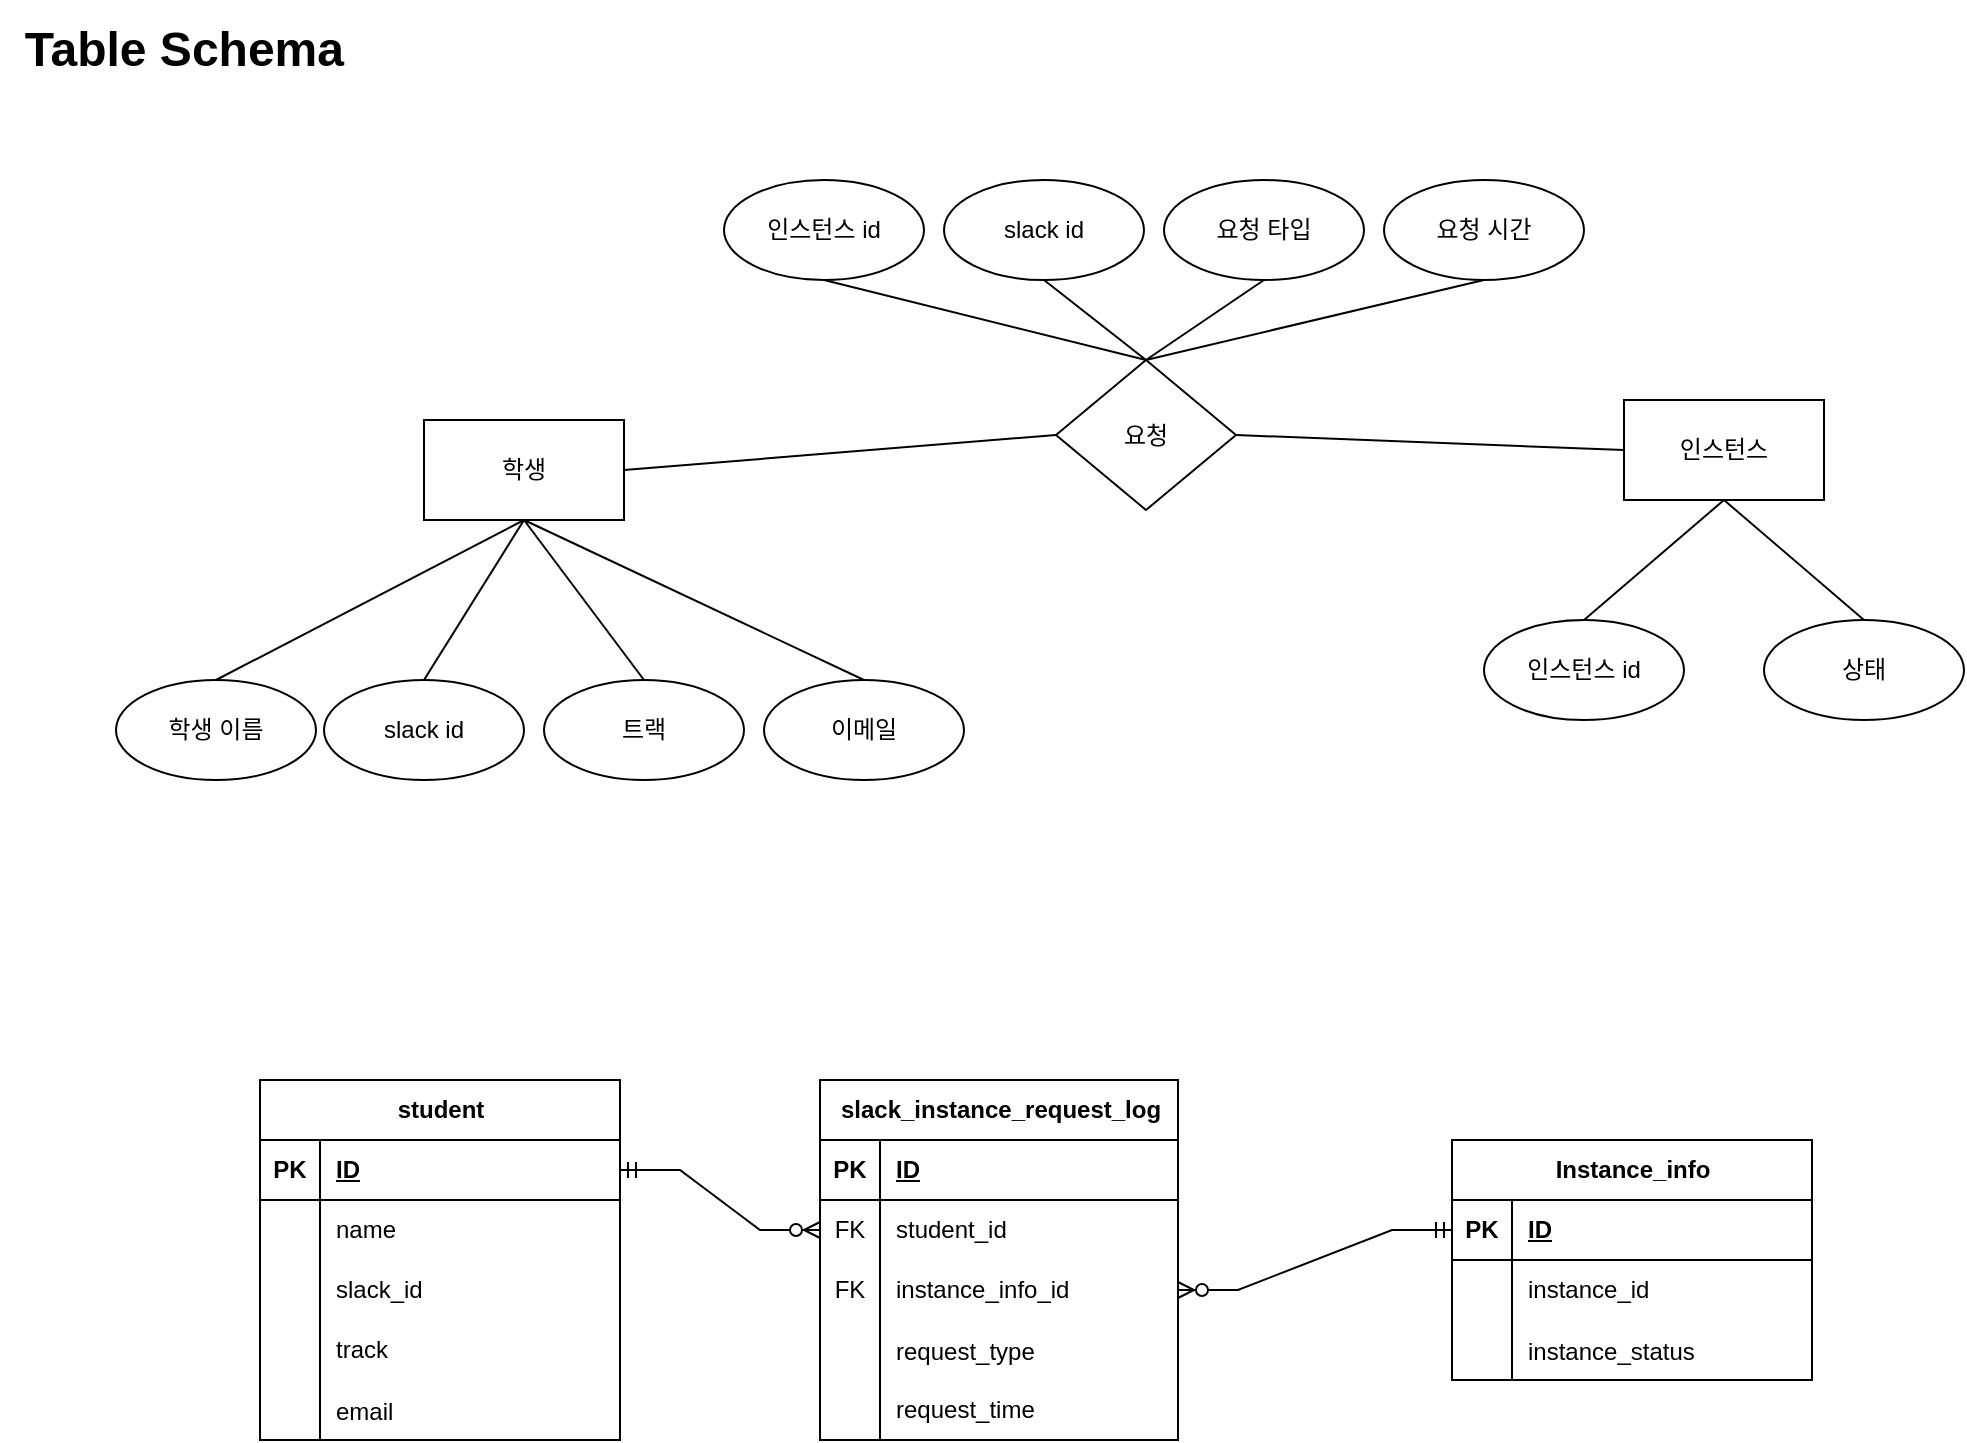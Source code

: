 <mxfile version="24.3.1" type="device">
  <diagram name="Page-1" id="2ca16b54-16f6-2749-3443-fa8db7711227">
    <mxGraphModel dx="2693" dy="2175" grid="1" gridSize="10" guides="1" tooltips="1" connect="1" arrows="1" fold="1" page="1" pageScale="1" pageWidth="1100" pageHeight="850" background="none" math="0" shadow="0">
      <root>
        <mxCell id="0" />
        <mxCell id="1" parent="0" />
        <mxCell id="YA9r-kYB9n0EnsaO0a9V-29" value="" style="shape=tableRow;horizontal=0;startSize=0;swimlaneHead=0;swimlaneBody=0;fillColor=none;collapsible=0;dropTarget=0;points=[[0,0.5],[1,0.5]];portConstraint=eastwest;top=0;left=0;right=0;bottom=0;labelBackgroundColor=none;" vertex="1" parent="1">
          <mxGeometry x="-900" y="-160" width="180" height="30" as="geometry" />
        </mxCell>
        <mxCell id="YA9r-kYB9n0EnsaO0a9V-2" value="student" style="shape=table;startSize=30;container=1;collapsible=1;childLayout=tableLayout;fixedRows=1;rowLines=0;fontStyle=1;align=center;resizeLast=1;html=1;labelBackgroundColor=none;flipV=0;flipH=0;" vertex="1" parent="1">
          <mxGeometry x="-940" y="-250" width="180" height="180" as="geometry" />
        </mxCell>
        <mxCell id="YA9r-kYB9n0EnsaO0a9V-3" value="" style="shape=tableRow;horizontal=0;startSize=0;swimlaneHead=0;swimlaneBody=0;fillColor=none;collapsible=0;dropTarget=0;points=[[0,0.5],[1,0.5]];portConstraint=eastwest;top=0;left=0;right=0;bottom=1;labelBackgroundColor=none;" vertex="1" parent="YA9r-kYB9n0EnsaO0a9V-2">
          <mxGeometry y="30" width="180" height="30" as="geometry" />
        </mxCell>
        <mxCell id="YA9r-kYB9n0EnsaO0a9V-4" value="PK" style="shape=partialRectangle;connectable=0;fillColor=none;top=0;left=0;bottom=0;right=0;fontStyle=1;overflow=hidden;whiteSpace=wrap;html=1;labelBackgroundColor=none;" vertex="1" parent="YA9r-kYB9n0EnsaO0a9V-3">
          <mxGeometry width="30" height="30" as="geometry">
            <mxRectangle width="30" height="30" as="alternateBounds" />
          </mxGeometry>
        </mxCell>
        <mxCell id="YA9r-kYB9n0EnsaO0a9V-5" value="ID" style="shape=partialRectangle;connectable=0;fillColor=none;top=0;left=0;bottom=0;right=0;align=left;spacingLeft=6;fontStyle=5;overflow=hidden;whiteSpace=wrap;html=1;labelBackgroundColor=none;" vertex="1" parent="YA9r-kYB9n0EnsaO0a9V-3">
          <mxGeometry x="30" width="150" height="30" as="geometry">
            <mxRectangle width="150" height="30" as="alternateBounds" />
          </mxGeometry>
        </mxCell>
        <mxCell id="YA9r-kYB9n0EnsaO0a9V-6" value="" style="shape=tableRow;horizontal=0;startSize=0;swimlaneHead=0;swimlaneBody=0;fillColor=none;collapsible=0;dropTarget=0;points=[[0,0.5],[1,0.5]];portConstraint=eastwest;top=0;left=0;right=0;bottom=0;labelBackgroundColor=none;" vertex="1" parent="YA9r-kYB9n0EnsaO0a9V-2">
          <mxGeometry y="60" width="180" height="30" as="geometry" />
        </mxCell>
        <mxCell id="YA9r-kYB9n0EnsaO0a9V-7" value="" style="shape=partialRectangle;connectable=0;fillColor=none;top=0;left=0;bottom=0;right=0;editable=1;overflow=hidden;whiteSpace=wrap;html=1;labelBackgroundColor=none;" vertex="1" parent="YA9r-kYB9n0EnsaO0a9V-6">
          <mxGeometry width="30" height="30" as="geometry">
            <mxRectangle width="30" height="30" as="alternateBounds" />
          </mxGeometry>
        </mxCell>
        <mxCell id="YA9r-kYB9n0EnsaO0a9V-8" value="name" style="shape=partialRectangle;connectable=0;fillColor=none;top=0;left=0;bottom=0;right=0;align=left;spacingLeft=6;overflow=hidden;whiteSpace=wrap;html=1;labelBackgroundColor=none;" vertex="1" parent="YA9r-kYB9n0EnsaO0a9V-6">
          <mxGeometry x="30" width="150" height="30" as="geometry">
            <mxRectangle width="150" height="30" as="alternateBounds" />
          </mxGeometry>
        </mxCell>
        <mxCell id="YA9r-kYB9n0EnsaO0a9V-9" value="" style="shape=tableRow;horizontal=0;startSize=0;swimlaneHead=0;swimlaneBody=0;fillColor=none;collapsible=0;dropTarget=0;points=[[0,0.5],[1,0.5]];portConstraint=eastwest;top=0;left=0;right=0;bottom=0;labelBackgroundColor=none;" vertex="1" parent="YA9r-kYB9n0EnsaO0a9V-2">
          <mxGeometry y="90" width="180" height="30" as="geometry" />
        </mxCell>
        <mxCell id="YA9r-kYB9n0EnsaO0a9V-10" value="" style="shape=partialRectangle;connectable=0;fillColor=none;top=0;left=0;bottom=0;right=0;editable=1;overflow=hidden;whiteSpace=wrap;html=1;labelBackgroundColor=none;" vertex="1" parent="YA9r-kYB9n0EnsaO0a9V-9">
          <mxGeometry width="30" height="30" as="geometry">
            <mxRectangle width="30" height="30" as="alternateBounds" />
          </mxGeometry>
        </mxCell>
        <mxCell id="YA9r-kYB9n0EnsaO0a9V-11" value="slack_id" style="shape=partialRectangle;connectable=0;fillColor=none;top=0;left=0;bottom=0;right=0;align=left;spacingLeft=6;overflow=hidden;whiteSpace=wrap;html=1;labelBackgroundColor=none;" vertex="1" parent="YA9r-kYB9n0EnsaO0a9V-9">
          <mxGeometry x="30" width="150" height="30" as="geometry">
            <mxRectangle width="150" height="30" as="alternateBounds" />
          </mxGeometry>
        </mxCell>
        <mxCell id="YA9r-kYB9n0EnsaO0a9V-12" value="" style="shape=tableRow;horizontal=0;startSize=0;swimlaneHead=0;swimlaneBody=0;fillColor=none;collapsible=0;dropTarget=0;points=[[0,0.5],[1,0.5]];portConstraint=eastwest;top=0;left=0;right=0;bottom=0;labelBackgroundColor=none;" vertex="1" parent="YA9r-kYB9n0EnsaO0a9V-2">
          <mxGeometry y="120" width="180" height="30" as="geometry" />
        </mxCell>
        <mxCell id="YA9r-kYB9n0EnsaO0a9V-13" value="" style="shape=partialRectangle;connectable=0;fillColor=none;top=0;left=0;bottom=0;right=0;editable=1;overflow=hidden;whiteSpace=wrap;html=1;labelBackgroundColor=none;" vertex="1" parent="YA9r-kYB9n0EnsaO0a9V-12">
          <mxGeometry width="30" height="30" as="geometry">
            <mxRectangle width="30" height="30" as="alternateBounds" />
          </mxGeometry>
        </mxCell>
        <mxCell id="YA9r-kYB9n0EnsaO0a9V-14" value="track" style="shape=partialRectangle;connectable=0;fillColor=none;top=0;left=0;bottom=0;right=0;align=left;spacingLeft=6;overflow=hidden;whiteSpace=wrap;html=1;labelBackgroundColor=none;" vertex="1" parent="YA9r-kYB9n0EnsaO0a9V-12">
          <mxGeometry x="30" width="150" height="30" as="geometry">
            <mxRectangle width="150" height="30" as="alternateBounds" />
          </mxGeometry>
        </mxCell>
        <mxCell id="YA9r-kYB9n0EnsaO0a9V-107" value="" style="shape=tableRow;horizontal=0;startSize=0;swimlaneHead=0;swimlaneBody=0;fillColor=none;collapsible=0;dropTarget=0;points=[[0,0.5],[1,0.5]];portConstraint=eastwest;top=0;left=0;right=0;bottom=0;" vertex="1" parent="YA9r-kYB9n0EnsaO0a9V-2">
          <mxGeometry y="150" width="180" height="30" as="geometry" />
        </mxCell>
        <mxCell id="YA9r-kYB9n0EnsaO0a9V-108" value="" style="shape=partialRectangle;connectable=0;fillColor=none;top=0;left=0;bottom=0;right=0;editable=1;overflow=hidden;" vertex="1" parent="YA9r-kYB9n0EnsaO0a9V-107">
          <mxGeometry width="30" height="30" as="geometry">
            <mxRectangle width="30" height="30" as="alternateBounds" />
          </mxGeometry>
        </mxCell>
        <mxCell id="YA9r-kYB9n0EnsaO0a9V-109" value="email" style="shape=partialRectangle;connectable=0;fillColor=none;top=0;left=0;bottom=0;right=0;align=left;spacingLeft=6;overflow=hidden;" vertex="1" parent="YA9r-kYB9n0EnsaO0a9V-107">
          <mxGeometry x="30" width="150" height="30" as="geometry">
            <mxRectangle width="150" height="30" as="alternateBounds" />
          </mxGeometry>
        </mxCell>
        <mxCell id="YA9r-kYB9n0EnsaO0a9V-110" value="Instance_info" style="shape=table;startSize=30;container=1;collapsible=1;childLayout=tableLayout;fixedRows=1;rowLines=0;fontStyle=1;align=center;resizeLast=1;html=1;" vertex="1" parent="1">
          <mxGeometry x="-344" y="-220" width="180" height="120" as="geometry" />
        </mxCell>
        <mxCell id="YA9r-kYB9n0EnsaO0a9V-111" value="" style="shape=tableRow;horizontal=0;startSize=0;swimlaneHead=0;swimlaneBody=0;fillColor=none;collapsible=0;dropTarget=0;points=[[0,0.5],[1,0.5]];portConstraint=eastwest;top=0;left=0;right=0;bottom=1;" vertex="1" parent="YA9r-kYB9n0EnsaO0a9V-110">
          <mxGeometry y="30" width="180" height="30" as="geometry" />
        </mxCell>
        <mxCell id="YA9r-kYB9n0EnsaO0a9V-112" value="PK" style="shape=partialRectangle;connectable=0;fillColor=none;top=0;left=0;bottom=0;right=0;fontStyle=1;overflow=hidden;whiteSpace=wrap;html=1;" vertex="1" parent="YA9r-kYB9n0EnsaO0a9V-111">
          <mxGeometry width="30" height="30" as="geometry">
            <mxRectangle width="30" height="30" as="alternateBounds" />
          </mxGeometry>
        </mxCell>
        <mxCell id="YA9r-kYB9n0EnsaO0a9V-113" value="ID" style="shape=partialRectangle;connectable=0;fillColor=none;top=0;left=0;bottom=0;right=0;align=left;spacingLeft=6;fontStyle=5;overflow=hidden;whiteSpace=wrap;html=1;" vertex="1" parent="YA9r-kYB9n0EnsaO0a9V-111">
          <mxGeometry x="30" width="150" height="30" as="geometry">
            <mxRectangle width="150" height="30" as="alternateBounds" />
          </mxGeometry>
        </mxCell>
        <mxCell id="YA9r-kYB9n0EnsaO0a9V-114" value="" style="shape=tableRow;horizontal=0;startSize=0;swimlaneHead=0;swimlaneBody=0;fillColor=none;collapsible=0;dropTarget=0;points=[[0,0.5],[1,0.5]];portConstraint=eastwest;top=0;left=0;right=0;bottom=0;" vertex="1" parent="YA9r-kYB9n0EnsaO0a9V-110">
          <mxGeometry y="60" width="180" height="30" as="geometry" />
        </mxCell>
        <mxCell id="YA9r-kYB9n0EnsaO0a9V-115" value="" style="shape=partialRectangle;connectable=0;fillColor=none;top=0;left=0;bottom=0;right=0;editable=1;overflow=hidden;whiteSpace=wrap;html=1;" vertex="1" parent="YA9r-kYB9n0EnsaO0a9V-114">
          <mxGeometry width="30" height="30" as="geometry">
            <mxRectangle width="30" height="30" as="alternateBounds" />
          </mxGeometry>
        </mxCell>
        <mxCell id="YA9r-kYB9n0EnsaO0a9V-116" value="instance_id" style="shape=partialRectangle;connectable=0;fillColor=none;top=0;left=0;bottom=0;right=0;align=left;spacingLeft=6;overflow=hidden;whiteSpace=wrap;html=1;" vertex="1" parent="YA9r-kYB9n0EnsaO0a9V-114">
          <mxGeometry x="30" width="150" height="30" as="geometry">
            <mxRectangle width="150" height="30" as="alternateBounds" />
          </mxGeometry>
        </mxCell>
        <mxCell id="YA9r-kYB9n0EnsaO0a9V-123" value="" style="shape=tableRow;horizontal=0;startSize=0;swimlaneHead=0;swimlaneBody=0;fillColor=none;collapsible=0;dropTarget=0;points=[[0,0.5],[1,0.5]];portConstraint=eastwest;top=0;left=0;right=0;bottom=0;" vertex="1" parent="YA9r-kYB9n0EnsaO0a9V-110">
          <mxGeometry y="90" width="180" height="30" as="geometry" />
        </mxCell>
        <mxCell id="YA9r-kYB9n0EnsaO0a9V-124" value="" style="shape=partialRectangle;connectable=0;fillColor=none;top=0;left=0;bottom=0;right=0;editable=1;overflow=hidden;" vertex="1" parent="YA9r-kYB9n0EnsaO0a9V-123">
          <mxGeometry width="30" height="30" as="geometry">
            <mxRectangle width="30" height="30" as="alternateBounds" />
          </mxGeometry>
        </mxCell>
        <mxCell id="YA9r-kYB9n0EnsaO0a9V-125" value="instance_status" style="shape=partialRectangle;connectable=0;fillColor=none;top=0;left=0;bottom=0;right=0;align=left;spacingLeft=6;overflow=hidden;" vertex="1" parent="YA9r-kYB9n0EnsaO0a9V-123">
          <mxGeometry x="30" width="150" height="30" as="geometry">
            <mxRectangle width="150" height="30" as="alternateBounds" />
          </mxGeometry>
        </mxCell>
        <mxCell id="YA9r-kYB9n0EnsaO0a9V-126" value="slack_instance_request_log" style="shape=table;startSize=30;container=1;collapsible=1;childLayout=tableLayout;fixedRows=1;rowLines=0;fontStyle=1;align=center;resizeLast=1;html=1;" vertex="1" parent="1">
          <mxGeometry x="-660" y="-250" width="179" height="180" as="geometry" />
        </mxCell>
        <mxCell id="YA9r-kYB9n0EnsaO0a9V-127" value="" style="shape=tableRow;horizontal=0;startSize=0;swimlaneHead=0;swimlaneBody=0;fillColor=none;collapsible=0;dropTarget=0;points=[[0,0.5],[1,0.5]];portConstraint=eastwest;top=0;left=0;right=0;bottom=1;" vertex="1" parent="YA9r-kYB9n0EnsaO0a9V-126">
          <mxGeometry y="30" width="179" height="30" as="geometry" />
        </mxCell>
        <mxCell id="YA9r-kYB9n0EnsaO0a9V-128" value="PK" style="shape=partialRectangle;connectable=0;fillColor=none;top=0;left=0;bottom=0;right=0;fontStyle=1;overflow=hidden;whiteSpace=wrap;html=1;" vertex="1" parent="YA9r-kYB9n0EnsaO0a9V-127">
          <mxGeometry width="30" height="30" as="geometry">
            <mxRectangle width="30" height="30" as="alternateBounds" />
          </mxGeometry>
        </mxCell>
        <mxCell id="YA9r-kYB9n0EnsaO0a9V-129" value="ID" style="shape=partialRectangle;connectable=0;fillColor=none;top=0;left=0;bottom=0;right=0;align=left;spacingLeft=6;fontStyle=5;overflow=hidden;whiteSpace=wrap;html=1;" vertex="1" parent="YA9r-kYB9n0EnsaO0a9V-127">
          <mxGeometry x="30" width="149" height="30" as="geometry">
            <mxRectangle width="149" height="30" as="alternateBounds" />
          </mxGeometry>
        </mxCell>
        <mxCell id="YA9r-kYB9n0EnsaO0a9V-130" value="" style="shape=tableRow;horizontal=0;startSize=0;swimlaneHead=0;swimlaneBody=0;fillColor=none;collapsible=0;dropTarget=0;points=[[0,0.5],[1,0.5]];portConstraint=eastwest;top=0;left=0;right=0;bottom=0;" vertex="1" parent="YA9r-kYB9n0EnsaO0a9V-126">
          <mxGeometry y="60" width="179" height="30" as="geometry" />
        </mxCell>
        <mxCell id="YA9r-kYB9n0EnsaO0a9V-131" value="FK" style="shape=partialRectangle;connectable=0;fillColor=none;top=0;left=0;bottom=0;right=0;editable=1;overflow=hidden;whiteSpace=wrap;html=1;" vertex="1" parent="YA9r-kYB9n0EnsaO0a9V-130">
          <mxGeometry width="30" height="30" as="geometry">
            <mxRectangle width="30" height="30" as="alternateBounds" />
          </mxGeometry>
        </mxCell>
        <mxCell id="YA9r-kYB9n0EnsaO0a9V-132" value="student_id" style="shape=partialRectangle;connectable=0;fillColor=none;top=0;left=0;bottom=0;right=0;align=left;spacingLeft=6;overflow=hidden;whiteSpace=wrap;html=1;" vertex="1" parent="YA9r-kYB9n0EnsaO0a9V-130">
          <mxGeometry x="30" width="149" height="30" as="geometry">
            <mxRectangle width="149" height="30" as="alternateBounds" />
          </mxGeometry>
        </mxCell>
        <mxCell id="YA9r-kYB9n0EnsaO0a9V-133" value="" style="shape=tableRow;horizontal=0;startSize=0;swimlaneHead=0;swimlaneBody=0;fillColor=none;collapsible=0;dropTarget=0;points=[[0,0.5],[1,0.5]];portConstraint=eastwest;top=0;left=0;right=0;bottom=0;" vertex="1" parent="YA9r-kYB9n0EnsaO0a9V-126">
          <mxGeometry y="90" width="179" height="30" as="geometry" />
        </mxCell>
        <mxCell id="YA9r-kYB9n0EnsaO0a9V-134" value="FK" style="shape=partialRectangle;connectable=0;fillColor=none;top=0;left=0;bottom=0;right=0;editable=1;overflow=hidden;whiteSpace=wrap;html=1;" vertex="1" parent="YA9r-kYB9n0EnsaO0a9V-133">
          <mxGeometry width="30" height="30" as="geometry">
            <mxRectangle width="30" height="30" as="alternateBounds" />
          </mxGeometry>
        </mxCell>
        <mxCell id="YA9r-kYB9n0EnsaO0a9V-135" value="instance_info_id" style="shape=partialRectangle;connectable=0;fillColor=none;top=0;left=0;bottom=0;right=0;align=left;spacingLeft=6;overflow=hidden;whiteSpace=wrap;html=1;" vertex="1" parent="YA9r-kYB9n0EnsaO0a9V-133">
          <mxGeometry x="30" width="149" height="30" as="geometry">
            <mxRectangle width="149" height="30" as="alternateBounds" />
          </mxGeometry>
        </mxCell>
        <mxCell id="YA9r-kYB9n0EnsaO0a9V-139" value="" style="shape=tableRow;horizontal=0;startSize=0;swimlaneHead=0;swimlaneBody=0;fillColor=none;collapsible=0;dropTarget=0;points=[[0,0.5],[1,0.5]];portConstraint=eastwest;top=0;left=0;right=0;bottom=0;" vertex="1" parent="YA9r-kYB9n0EnsaO0a9V-126">
          <mxGeometry y="120" width="179" height="30" as="geometry" />
        </mxCell>
        <mxCell id="YA9r-kYB9n0EnsaO0a9V-140" value="" style="shape=partialRectangle;connectable=0;fillColor=none;top=0;left=0;bottom=0;right=0;editable=1;overflow=hidden;" vertex="1" parent="YA9r-kYB9n0EnsaO0a9V-139">
          <mxGeometry width="30" height="30" as="geometry">
            <mxRectangle width="30" height="30" as="alternateBounds" />
          </mxGeometry>
        </mxCell>
        <mxCell id="YA9r-kYB9n0EnsaO0a9V-141" value="request_type" style="shape=partialRectangle;connectable=0;fillColor=none;top=0;left=0;bottom=0;right=0;align=left;spacingLeft=6;overflow=hidden;" vertex="1" parent="YA9r-kYB9n0EnsaO0a9V-139">
          <mxGeometry x="30" width="149" height="30" as="geometry">
            <mxRectangle width="149" height="30" as="alternateBounds" />
          </mxGeometry>
        </mxCell>
        <mxCell id="YA9r-kYB9n0EnsaO0a9V-136" value="" style="shape=tableRow;horizontal=0;startSize=0;swimlaneHead=0;swimlaneBody=0;fillColor=none;collapsible=0;dropTarget=0;points=[[0,0.5],[1,0.5]];portConstraint=eastwest;top=0;left=0;right=0;bottom=0;" vertex="1" parent="YA9r-kYB9n0EnsaO0a9V-126">
          <mxGeometry y="150" width="179" height="30" as="geometry" />
        </mxCell>
        <mxCell id="YA9r-kYB9n0EnsaO0a9V-137" value="" style="shape=partialRectangle;connectable=0;fillColor=none;top=0;left=0;bottom=0;right=0;editable=1;overflow=hidden;whiteSpace=wrap;html=1;" vertex="1" parent="YA9r-kYB9n0EnsaO0a9V-136">
          <mxGeometry width="30" height="30" as="geometry">
            <mxRectangle width="30" height="30" as="alternateBounds" />
          </mxGeometry>
        </mxCell>
        <mxCell id="YA9r-kYB9n0EnsaO0a9V-138" value="request_time" style="shape=partialRectangle;connectable=0;fillColor=none;top=0;left=0;bottom=0;right=0;align=left;spacingLeft=6;overflow=hidden;whiteSpace=wrap;html=1;" vertex="1" parent="YA9r-kYB9n0EnsaO0a9V-136">
          <mxGeometry x="30" width="149" height="30" as="geometry">
            <mxRectangle width="149" height="30" as="alternateBounds" />
          </mxGeometry>
        </mxCell>
        <mxCell id="YA9r-kYB9n0EnsaO0a9V-331" value="Table Schema&amp;nbsp;" style="text;strokeColor=none;fillColor=none;html=1;fontSize=24;fontStyle=1;verticalAlign=middle;align=center;" vertex="1" parent="1">
          <mxGeometry x="-1070" y="-790" width="190" height="50" as="geometry" />
        </mxCell>
        <mxCell id="YA9r-kYB9n0EnsaO0a9V-356" value="학생" style="html=1;dashed=0;whiteSpace=wrap;" vertex="1" parent="1">
          <mxGeometry x="-858" y="-580" width="100" height="50" as="geometry" />
        </mxCell>
        <mxCell id="YA9r-kYB9n0EnsaO0a9V-357" value="학생 이름" style="shape=ellipse;html=1;dashed=0;whiteSpace=wrap;perimeter=ellipsePerimeter;" vertex="1" parent="1">
          <mxGeometry x="-1012" y="-450" width="100" height="50" as="geometry" />
        </mxCell>
        <mxCell id="YA9r-kYB9n0EnsaO0a9V-358" value="slack id" style="shape=ellipse;html=1;dashed=0;whiteSpace=wrap;perimeter=ellipsePerimeter;" vertex="1" parent="1">
          <mxGeometry x="-908" y="-450" width="100" height="50" as="geometry" />
        </mxCell>
        <mxCell id="YA9r-kYB9n0EnsaO0a9V-359" value="트랙" style="shape=ellipse;html=1;dashed=0;whiteSpace=wrap;perimeter=ellipsePerimeter;" vertex="1" parent="1">
          <mxGeometry x="-798" y="-450" width="100" height="50" as="geometry" />
        </mxCell>
        <mxCell id="YA9r-kYB9n0EnsaO0a9V-360" value="이메일" style="shape=ellipse;html=1;dashed=0;whiteSpace=wrap;perimeter=ellipsePerimeter;" vertex="1" parent="1">
          <mxGeometry x="-688" y="-450" width="100" height="50" as="geometry" />
        </mxCell>
        <mxCell id="YA9r-kYB9n0EnsaO0a9V-361" value="인스턴스" style="html=1;dashed=0;whiteSpace=wrap;" vertex="1" parent="1">
          <mxGeometry x="-258" y="-590" width="100" height="50" as="geometry" />
        </mxCell>
        <mxCell id="YA9r-kYB9n0EnsaO0a9V-362" value="인스턴스 id" style="shape=ellipse;html=1;dashed=0;whiteSpace=wrap;perimeter=ellipsePerimeter;" vertex="1" parent="1">
          <mxGeometry x="-328" y="-480" width="100" height="50" as="geometry" />
        </mxCell>
        <mxCell id="YA9r-kYB9n0EnsaO0a9V-363" value="상태" style="shape=ellipse;html=1;dashed=0;whiteSpace=wrap;perimeter=ellipsePerimeter;" vertex="1" parent="1">
          <mxGeometry x="-188" y="-480" width="100" height="50" as="geometry" />
        </mxCell>
        <mxCell id="YA9r-kYB9n0EnsaO0a9V-364" value="요청" style="shape=rhombus;html=1;dashed=0;whiteSpace=wrap;perimeter=rhombusPerimeter;" vertex="1" parent="1">
          <mxGeometry x="-542" y="-610" width="90" height="75" as="geometry" />
        </mxCell>
        <mxCell id="YA9r-kYB9n0EnsaO0a9V-365" value="인스턴스 id" style="shape=ellipse;html=1;dashed=0;whiteSpace=wrap;perimeter=ellipsePerimeter;" vertex="1" parent="1">
          <mxGeometry x="-708" y="-700" width="100" height="50" as="geometry" />
        </mxCell>
        <mxCell id="YA9r-kYB9n0EnsaO0a9V-366" value="slack id" style="shape=ellipse;html=1;dashed=0;whiteSpace=wrap;perimeter=ellipsePerimeter;" vertex="1" parent="1">
          <mxGeometry x="-598" y="-700" width="100" height="50" as="geometry" />
        </mxCell>
        <mxCell id="YA9r-kYB9n0EnsaO0a9V-367" value="요청 시간" style="shape=ellipse;html=1;dashed=0;whiteSpace=wrap;perimeter=ellipsePerimeter;" vertex="1" parent="1">
          <mxGeometry x="-378" y="-700" width="100" height="50" as="geometry" />
        </mxCell>
        <mxCell id="YA9r-kYB9n0EnsaO0a9V-368" value="요청 타입" style="shape=ellipse;html=1;dashed=0;whiteSpace=wrap;perimeter=ellipsePerimeter;" vertex="1" parent="1">
          <mxGeometry x="-488" y="-700" width="100" height="50" as="geometry" />
        </mxCell>
        <mxCell id="YA9r-kYB9n0EnsaO0a9V-371" value="" style="endArrow=none;html=1;rounded=0;entryX=0.5;entryY=1;entryDx=0;entryDy=0;exitX=0.5;exitY=0;exitDx=0;exitDy=0;" edge="1" parent="1" source="YA9r-kYB9n0EnsaO0a9V-357" target="YA9r-kYB9n0EnsaO0a9V-356">
          <mxGeometry width="50" height="50" relative="1" as="geometry">
            <mxPoint x="-508" y="-360" as="sourcePoint" />
            <mxPoint x="-458" y="-410" as="targetPoint" />
          </mxGeometry>
        </mxCell>
        <mxCell id="YA9r-kYB9n0EnsaO0a9V-372" value="" style="endArrow=none;html=1;rounded=0;entryX=0.5;entryY=1;entryDx=0;entryDy=0;exitX=0.5;exitY=0;exitDx=0;exitDy=0;" edge="1" parent="1" source="YA9r-kYB9n0EnsaO0a9V-358" target="YA9r-kYB9n0EnsaO0a9V-356">
          <mxGeometry width="50" height="50" relative="1" as="geometry">
            <mxPoint x="-952" y="-440" as="sourcePoint" />
            <mxPoint x="-798" y="-520" as="targetPoint" />
          </mxGeometry>
        </mxCell>
        <mxCell id="YA9r-kYB9n0EnsaO0a9V-373" value="" style="endArrow=none;html=1;rounded=0;entryX=0.5;entryY=1;entryDx=0;entryDy=0;exitX=0.5;exitY=0;exitDx=0;exitDy=0;" edge="1" parent="1" source="YA9r-kYB9n0EnsaO0a9V-359" target="YA9r-kYB9n0EnsaO0a9V-356">
          <mxGeometry width="50" height="50" relative="1" as="geometry">
            <mxPoint x="-942" y="-430" as="sourcePoint" />
            <mxPoint x="-788" y="-510" as="targetPoint" />
          </mxGeometry>
        </mxCell>
        <mxCell id="YA9r-kYB9n0EnsaO0a9V-374" value="" style="endArrow=none;html=1;rounded=0;entryX=0.5;entryY=1;entryDx=0;entryDy=0;exitX=0.5;exitY=0;exitDx=0;exitDy=0;" edge="1" parent="1" source="YA9r-kYB9n0EnsaO0a9V-360" target="YA9r-kYB9n0EnsaO0a9V-356">
          <mxGeometry width="50" height="50" relative="1" as="geometry">
            <mxPoint x="-932" y="-420" as="sourcePoint" />
            <mxPoint x="-778" y="-500" as="targetPoint" />
          </mxGeometry>
        </mxCell>
        <mxCell id="YA9r-kYB9n0EnsaO0a9V-376" value="" style="endArrow=none;html=1;rounded=0;entryX=1;entryY=0.5;entryDx=0;entryDy=0;exitX=0;exitY=0.5;exitDx=0;exitDy=0;" edge="1" parent="1" source="YA9r-kYB9n0EnsaO0a9V-364" target="YA9r-kYB9n0EnsaO0a9V-356">
          <mxGeometry width="50" height="50" relative="1" as="geometry">
            <mxPoint x="-628" y="-440" as="sourcePoint" />
            <mxPoint x="-798" y="-520" as="targetPoint" />
          </mxGeometry>
        </mxCell>
        <mxCell id="YA9r-kYB9n0EnsaO0a9V-377" value="" style="endArrow=none;html=1;rounded=0;entryX=1;entryY=0.5;entryDx=0;entryDy=0;exitX=0;exitY=0.5;exitDx=0;exitDy=0;" edge="1" parent="1" source="YA9r-kYB9n0EnsaO0a9V-361" target="YA9r-kYB9n0EnsaO0a9V-364">
          <mxGeometry width="50" height="50" relative="1" as="geometry">
            <mxPoint x="-618" y="-430" as="sourcePoint" />
            <mxPoint x="-788" y="-510" as="targetPoint" />
          </mxGeometry>
        </mxCell>
        <mxCell id="YA9r-kYB9n0EnsaO0a9V-378" value="" style="endArrow=none;html=1;rounded=0;entryX=0.5;entryY=1;entryDx=0;entryDy=0;exitX=0.5;exitY=0;exitDx=0;exitDy=0;" edge="1" parent="1" source="YA9r-kYB9n0EnsaO0a9V-364" target="YA9r-kYB9n0EnsaO0a9V-365">
          <mxGeometry width="50" height="50" relative="1" as="geometry">
            <mxPoint x="-844" y="-440" as="sourcePoint" />
            <mxPoint x="-904" y="-520" as="targetPoint" />
          </mxGeometry>
        </mxCell>
        <mxCell id="YA9r-kYB9n0EnsaO0a9V-379" value="" style="endArrow=none;html=1;rounded=0;entryX=0.5;entryY=1;entryDx=0;entryDy=0;exitX=0.5;exitY=0;exitDx=0;exitDy=0;" edge="1" parent="1" source="YA9r-kYB9n0EnsaO0a9V-364" target="YA9r-kYB9n0EnsaO0a9V-366">
          <mxGeometry width="50" height="50" relative="1" as="geometry">
            <mxPoint x="-834" y="-430" as="sourcePoint" />
            <mxPoint x="-894" y="-510" as="targetPoint" />
          </mxGeometry>
        </mxCell>
        <mxCell id="YA9r-kYB9n0EnsaO0a9V-380" value="" style="endArrow=none;html=1;rounded=0;entryX=0.5;entryY=1;entryDx=0;entryDy=0;exitX=0.5;exitY=0;exitDx=0;exitDy=0;" edge="1" parent="1" source="YA9r-kYB9n0EnsaO0a9V-364" target="YA9r-kYB9n0EnsaO0a9V-368">
          <mxGeometry width="50" height="50" relative="1" as="geometry">
            <mxPoint x="-487" y="-600" as="sourcePoint" />
            <mxPoint x="-538" y="-640" as="targetPoint" />
          </mxGeometry>
        </mxCell>
        <mxCell id="YA9r-kYB9n0EnsaO0a9V-381" value="" style="endArrow=none;html=1;rounded=0;entryX=0.5;entryY=1;entryDx=0;entryDy=0;exitX=0.5;exitY=0;exitDx=0;exitDy=0;" edge="1" parent="1" source="YA9r-kYB9n0EnsaO0a9V-364" target="YA9r-kYB9n0EnsaO0a9V-367">
          <mxGeometry width="50" height="50" relative="1" as="geometry">
            <mxPoint x="-477" y="-590" as="sourcePoint" />
            <mxPoint x="-528" y="-630" as="targetPoint" />
          </mxGeometry>
        </mxCell>
        <mxCell id="YA9r-kYB9n0EnsaO0a9V-382" value="&lt;span style=&quot;color: rgba(0, 0, 0, 0); font-family: monospace; font-size: 0px; text-align: start; background-color: rgb(251, 251, 251);&quot;&gt;%3CmxGraphModel%3E%3Croot%3E%3CmxCell%20id%3D%220%22%2F%3E%3CmxCell%20id%3D%221%22%20parent%3D%220%22%2F%3E%3CmxCell%20id%3D%222%22%20value%3D%22%22%20style%3D%22endArrow%3Dnone%3Bhtml%3D1%3Brounded%3D0%3BentryX%3D0.5%3BentryY%3D1%3BentryDx%3D0%3BentryDy%3D0%3BexitX%3D0.5%3BexitY%3D0%3BexitDx%3D0%3BexitDy%3D0%3B%22%20edge%3D%221%22%20parent%3D%221%22%3E%3CmxGeometry%20width%3D%2250%22%20height%3D%2250%22%20relative%3D%221%22%20as%3D%22geometry%22%3E%3CmxPoint%20x%3D%22527%22%20y%3D%22-510%22%20as%3D%22sourcePoint%22%2F%3E%3CmxPoint%20x%3D%22476%22%20y%3D%22-550%22%20as%3D%22targetPoint%22%2F%3E%3C%2FmxGeometry%3E%3C%2FmxCell%3E%3C%2Froot%3E%3C%2FmxGraphModel%3E&lt;/span&gt;" style="endArrow=none;html=1;rounded=0;entryX=0.5;entryY=1;entryDx=0;entryDy=0;exitX=0.5;exitY=0;exitDx=0;exitDy=0;" edge="1" parent="1" source="YA9r-kYB9n0EnsaO0a9V-362" target="YA9r-kYB9n0EnsaO0a9V-361">
          <mxGeometry width="50" height="50" relative="1" as="geometry">
            <mxPoint x="-541" y="-590" as="sourcePoint" />
            <mxPoint x="-592" y="-630" as="targetPoint" />
          </mxGeometry>
        </mxCell>
        <mxCell id="YA9r-kYB9n0EnsaO0a9V-383" value="&lt;span style=&quot;color: rgba(0, 0, 0, 0); font-family: monospace; font-size: 0px; text-align: start; background-color: rgb(251, 251, 251);&quot;&gt;%3CmxGraphModel%3E%3Croot%3E%3CmxCell%20id%3D%220%22%2F%3E%3CmxCell%20id%3D%221%22%20parent%3D%220%22%2F%3E%3CmxCell%20id%3D%222%22%20value%3D%22%22%20style%3D%22endArrow%3Dnone%3Bhtml%3D1%3Brounded%3D0%3BentryX%3D0.5%3BentryY%3D1%3BentryDx%3D0%3BentryDy%3D0%3BexitX%3D0.5%3BexitY%3D0%3BexitDx%3D0%3BexitDy%3D0%3B%22%20edge%3D%221%22%20parent%3D%221%22%3E%3CmxGeometry%20width%3D%2250%22%20height%3D%2250%22%20relative%3D%221%22%20as%3D%22geometry%22%3E%3CmxPoint%20x%3D%22527%22%20y%3D%22-510%22%20as%3D%22sourcePoint%22%2F%3E%3CmxPoint%20x%3D%22476%22%20y%3D%22-550%22%20as%3D%22targetPoint%22%2F%3E%3C%2FmxGeometry%3E%3C%2FmxCell%3E%3C%2Froot%3E%3C%2FmxGraphModel%3E&lt;/span&gt;" style="endArrow=none;html=1;rounded=0;entryX=0.5;entryY=1;entryDx=0;entryDy=0;exitX=0.5;exitY=0;exitDx=0;exitDy=0;" edge="1" parent="1" source="YA9r-kYB9n0EnsaO0a9V-363" target="YA9r-kYB9n0EnsaO0a9V-361">
          <mxGeometry width="50" height="50" relative="1" as="geometry">
            <mxPoint x="-268" y="-470" as="sourcePoint" />
            <mxPoint x="-198" y="-530" as="targetPoint" />
          </mxGeometry>
        </mxCell>
        <mxCell id="YA9r-kYB9n0EnsaO0a9V-385" value="" style="edgeStyle=entityRelationEdgeStyle;fontSize=12;html=1;endArrow=ERzeroToMany;startArrow=ERmandOne;rounded=0;exitX=1;exitY=0.5;exitDx=0;exitDy=0;entryX=0;entryY=0.5;entryDx=0;entryDy=0;" edge="1" parent="1" source="YA9r-kYB9n0EnsaO0a9V-3" target="YA9r-kYB9n0EnsaO0a9V-130">
          <mxGeometry width="100" height="100" relative="1" as="geometry">
            <mxPoint x="-410" y="-270" as="sourcePoint" />
            <mxPoint x="-310" y="-370" as="targetPoint" />
          </mxGeometry>
        </mxCell>
        <mxCell id="YA9r-kYB9n0EnsaO0a9V-386" value="" style="edgeStyle=entityRelationEdgeStyle;fontSize=12;html=1;endArrow=ERzeroToMany;startArrow=ERmandOne;rounded=0;exitX=0;exitY=0.5;exitDx=0;exitDy=0;entryX=1;entryY=0.5;entryDx=0;entryDy=0;" edge="1" parent="1" source="YA9r-kYB9n0EnsaO0a9V-111" target="YA9r-kYB9n0EnsaO0a9V-133">
          <mxGeometry width="100" height="100" relative="1" as="geometry">
            <mxPoint x="-390" y="-340" as="sourcePoint" />
            <mxPoint x="-290" y="-310" as="targetPoint" />
          </mxGeometry>
        </mxCell>
      </root>
    </mxGraphModel>
  </diagram>
</mxfile>
